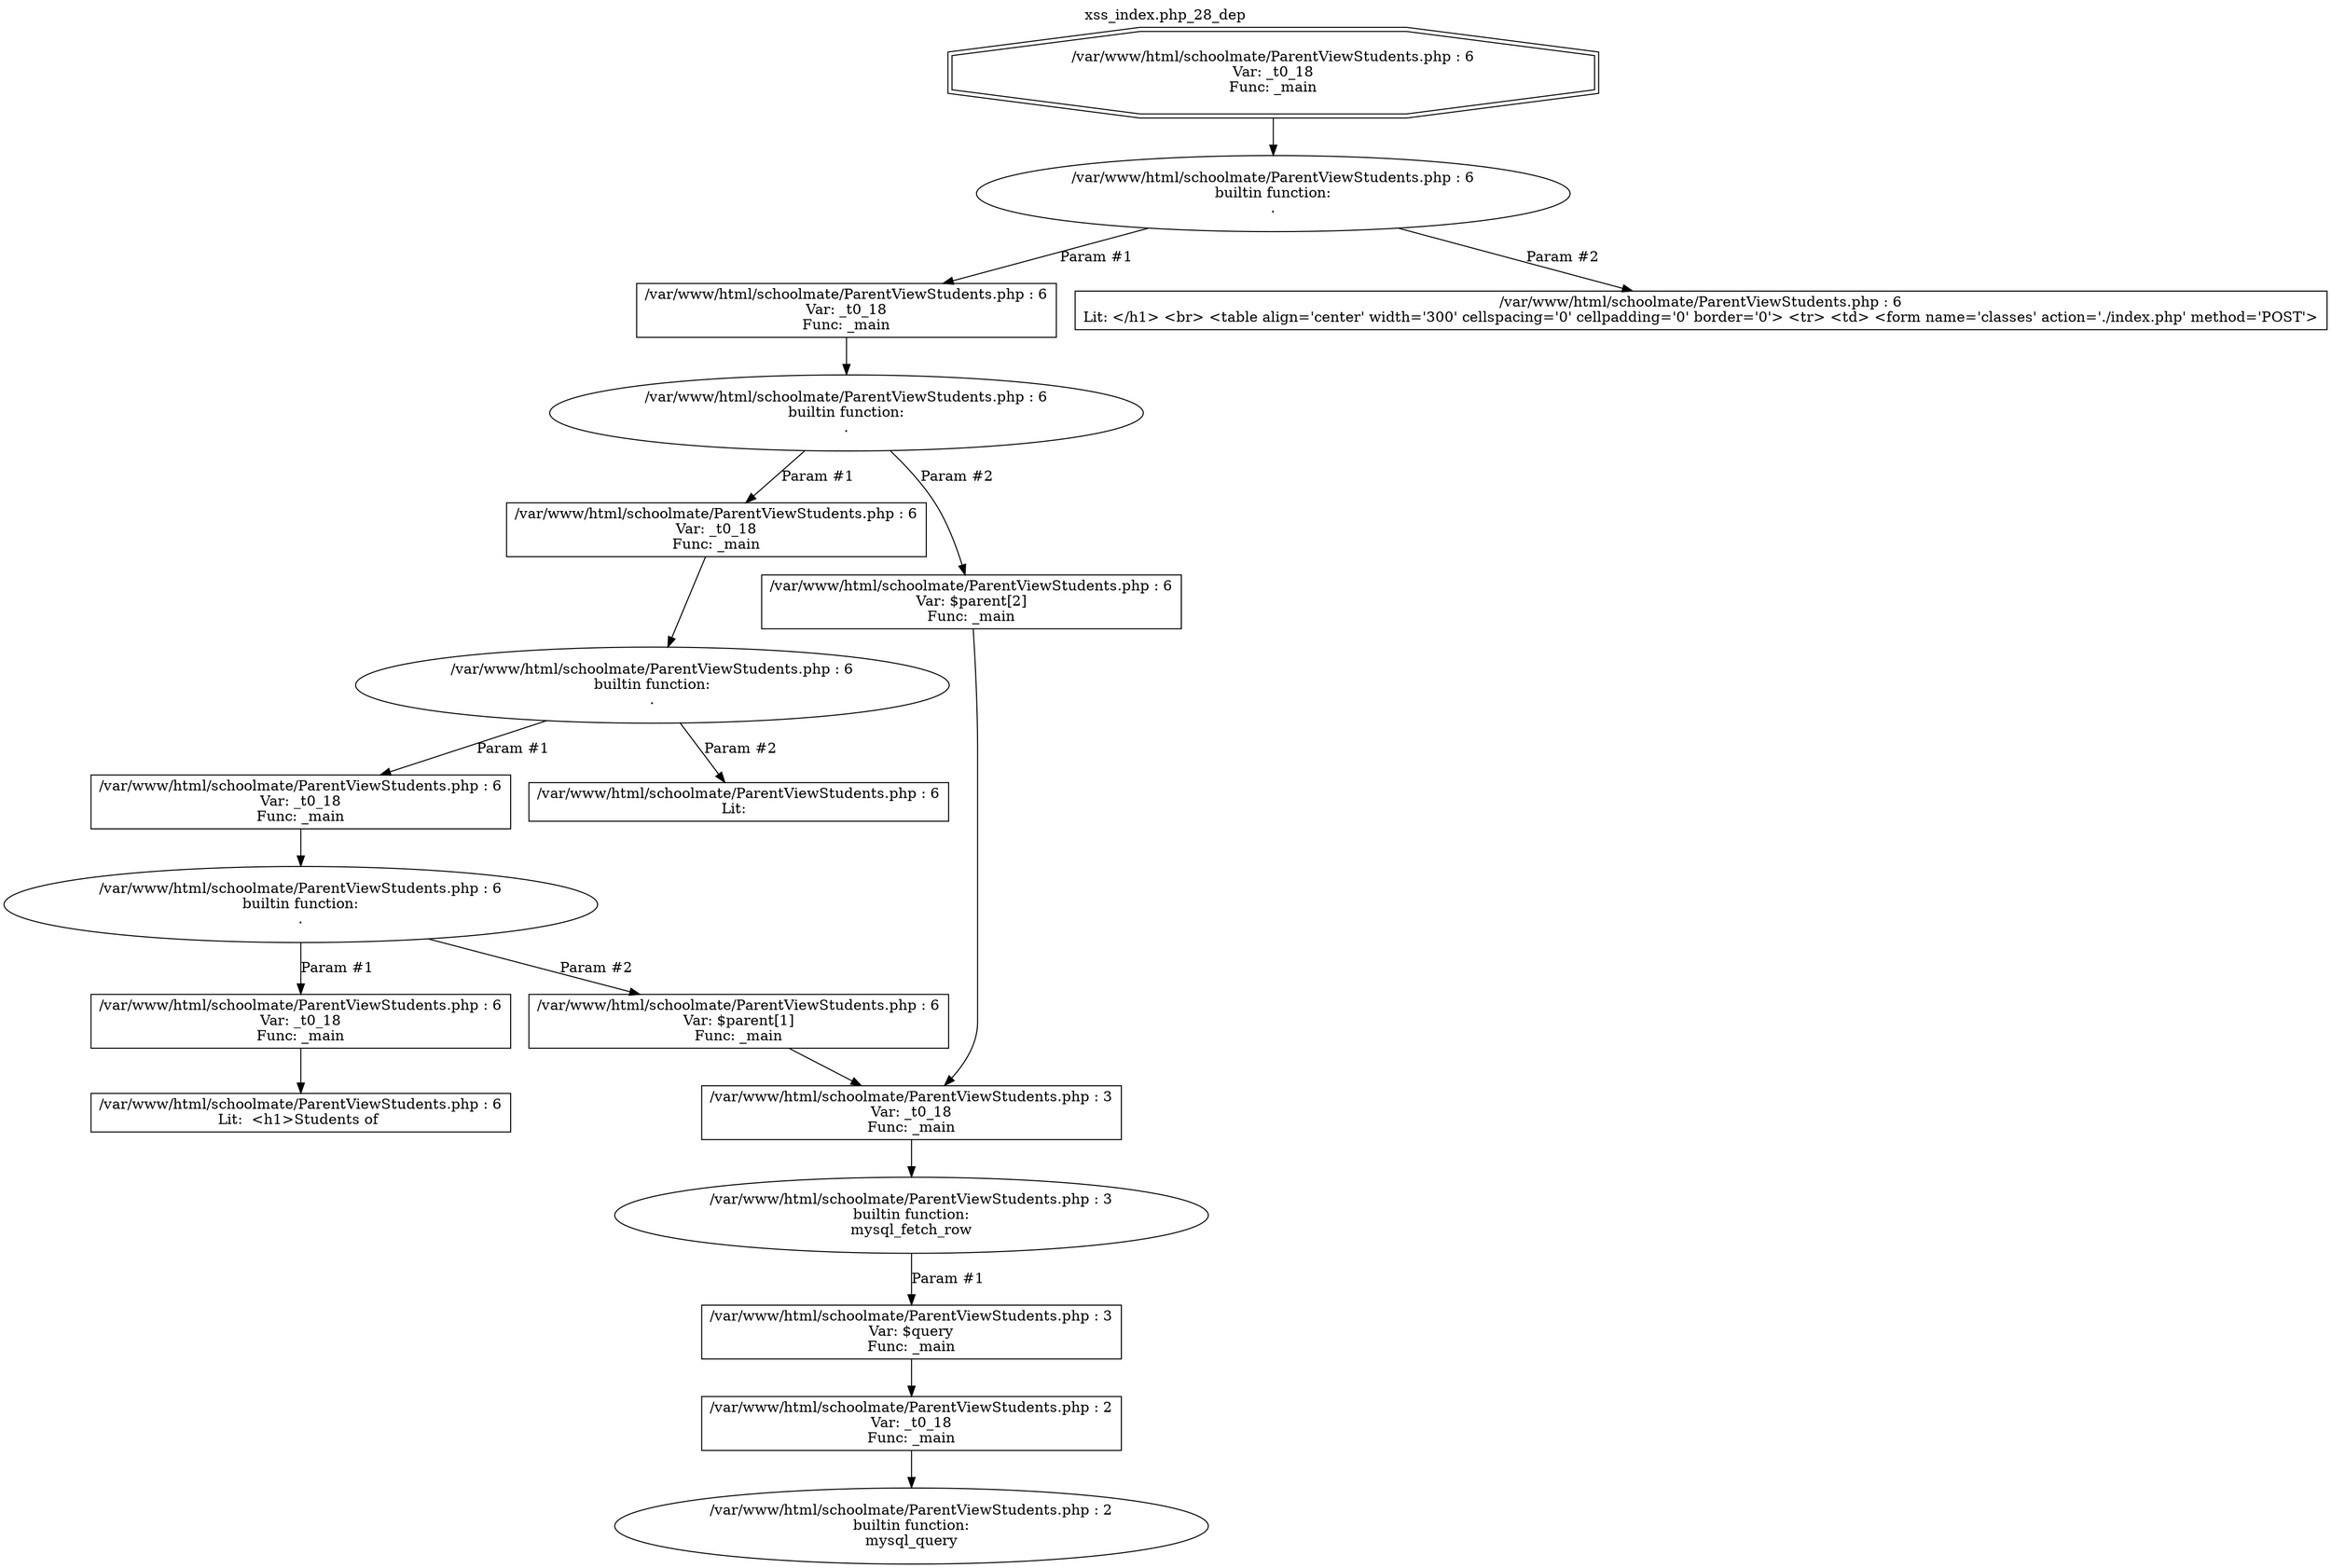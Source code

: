 digraph cfg {
  label="xss_index.php_28_dep";
  labelloc=t;
  n1 [shape=doubleoctagon, label="/var/www/html/schoolmate/ParentViewStudents.php : 6\nVar: _t0_18\nFunc: _main\n"];
  n2 [shape=ellipse, label="/var/www/html/schoolmate/ParentViewStudents.php : 6\nbuiltin function:\n.\n"];
  n3 [shape=box, label="/var/www/html/schoolmate/ParentViewStudents.php : 6\nVar: _t0_18\nFunc: _main\n"];
  n4 [shape=ellipse, label="/var/www/html/schoolmate/ParentViewStudents.php : 6\nbuiltin function:\n.\n"];
  n5 [shape=box, label="/var/www/html/schoolmate/ParentViewStudents.php : 6\nVar: _t0_18\nFunc: _main\n"];
  n6 [shape=ellipse, label="/var/www/html/schoolmate/ParentViewStudents.php : 6\nbuiltin function:\n.\n"];
  n7 [shape=box, label="/var/www/html/schoolmate/ParentViewStudents.php : 6\nVar: _t0_18\nFunc: _main\n"];
  n8 [shape=ellipse, label="/var/www/html/schoolmate/ParentViewStudents.php : 6\nbuiltin function:\n.\n"];
  n9 [shape=box, label="/var/www/html/schoolmate/ParentViewStudents.php : 6\nVar: _t0_18\nFunc: _main\n"];
  n10 [shape=box, label="/var/www/html/schoolmate/ParentViewStudents.php : 6\nLit:  <h1>Students of \n"];
  n11 [shape=box, label="/var/www/html/schoolmate/ParentViewStudents.php : 6\nVar: $parent[1]\nFunc: _main\n"];
  n12 [shape=box, label="/var/www/html/schoolmate/ParentViewStudents.php : 3\nVar: _t0_18\nFunc: _main\n"];
  n13 [shape=ellipse, label="/var/www/html/schoolmate/ParentViewStudents.php : 3\nbuiltin function:\nmysql_fetch_row\n"];
  n14 [shape=box, label="/var/www/html/schoolmate/ParentViewStudents.php : 3\nVar: $query\nFunc: _main\n"];
  n15 [shape=box, label="/var/www/html/schoolmate/ParentViewStudents.php : 2\nVar: _t0_18\nFunc: _main\n"];
  n16 [shape=ellipse, label="/var/www/html/schoolmate/ParentViewStudents.php : 2\nbuiltin function:\nmysql_query\n"];
  n17 [shape=box, label="/var/www/html/schoolmate/ParentViewStudents.php : 6\nLit:  \n"];
  n18 [shape=box, label="/var/www/html/schoolmate/ParentViewStudents.php : 6\nVar: $parent[2]\nFunc: _main\n"];
  n19 [shape=box, label="/var/www/html/schoolmate/ParentViewStudents.php : 6\nLit: </h1> <br> <table align='center' width='300' cellspacing='0' cellpadding='0' border='0'> <tr> <td> <form name='classes' action='./index.php' method='POST'>\n"];
  n1 -> n2;
  n3 -> n4;
  n5 -> n6;
  n7 -> n8;
  n9 -> n10;
  n8 -> n9[label="Param #1"];
  n8 -> n11[label="Param #2"];
  n12 -> n13;
  n15 -> n16;
  n14 -> n15;
  n13 -> n14[label="Param #1"];
  n11 -> n12;
  n6 -> n7[label="Param #1"];
  n6 -> n17[label="Param #2"];
  n4 -> n5[label="Param #1"];
  n4 -> n18[label="Param #2"];
  n18 -> n12;
  n2 -> n3[label="Param #1"];
  n2 -> n19[label="Param #2"];
}
